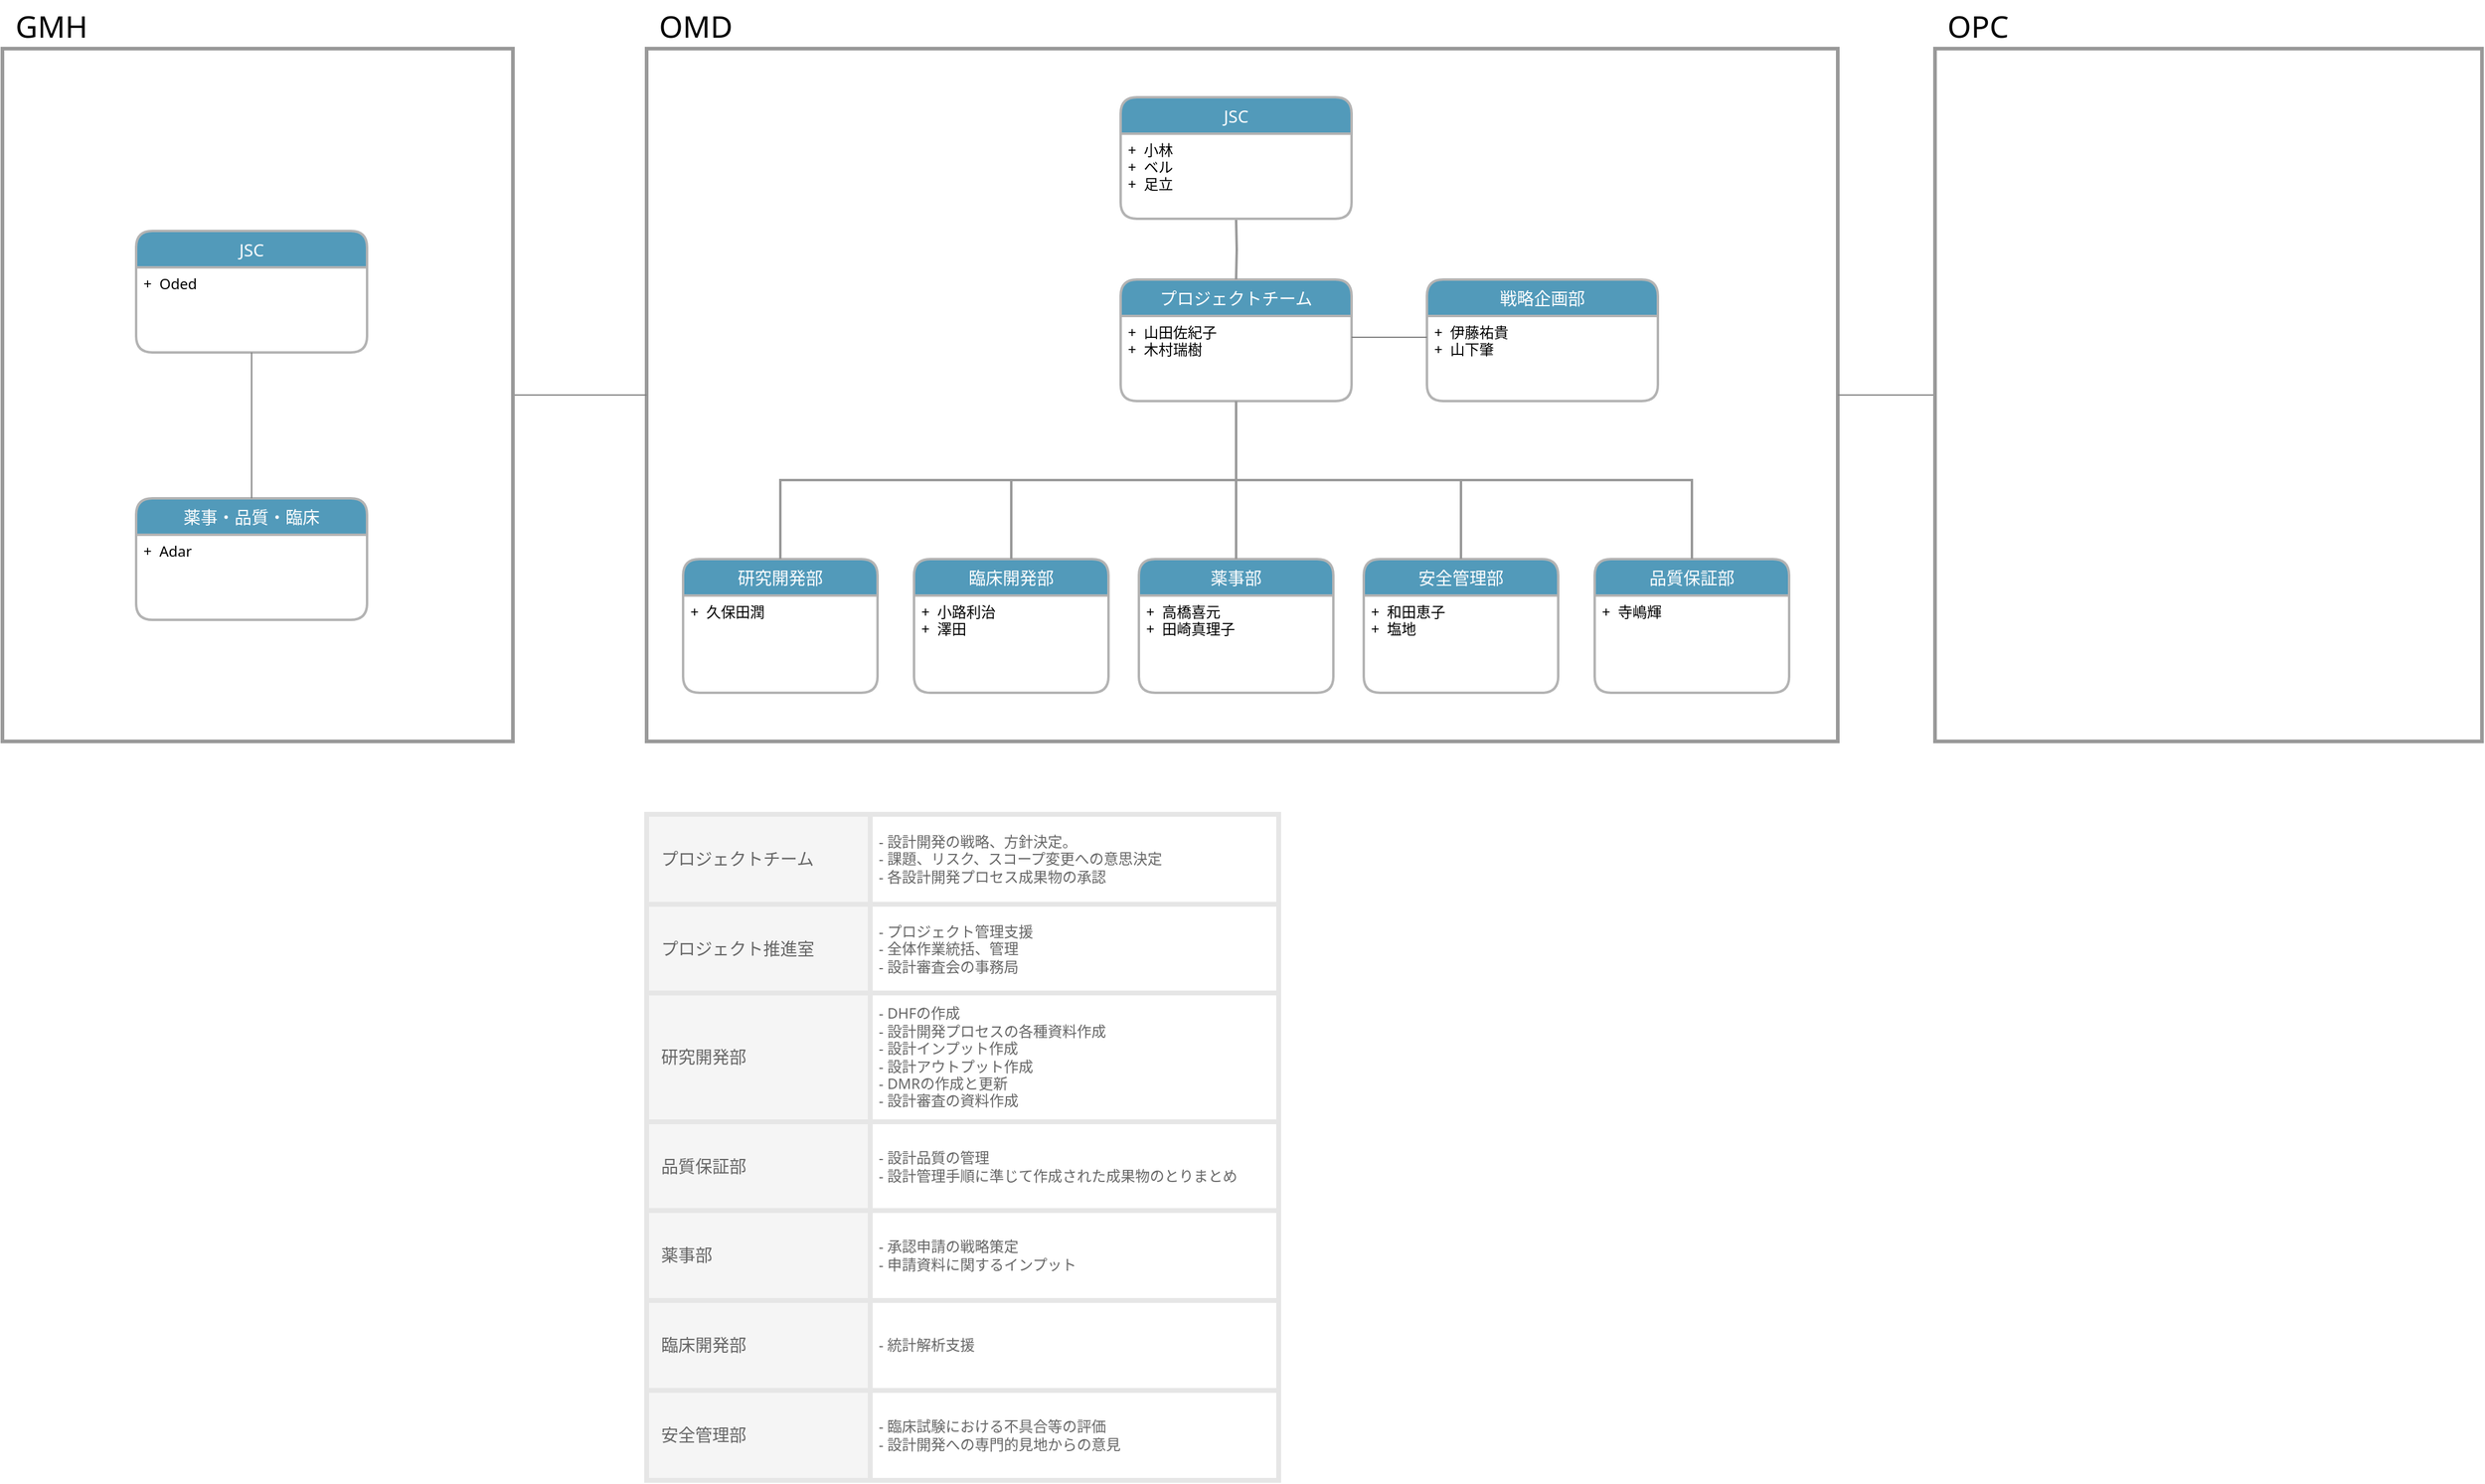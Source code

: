 <mxfile version="20.2.0" type="github">
  <diagram id="-1XbQWdAczWEwSHENw1Y" name="Page-1">
    <mxGraphModel dx="2898" dy="758" grid="1" gridSize="10" guides="1" tooltips="1" connect="1" arrows="1" fold="1" page="1" pageScale="1" pageWidth="850" pageHeight="1100" math="0" shadow="0">
      <root>
        <mxCell id="0" />
        <mxCell id="1" parent="0" />
        <mxCell id="92E8GHfRl66O824Zm0lk-59" value="" style="rounded=0;whiteSpace=wrap;html=1;fillColor=none;strokeColor=#999999;strokeWidth=3;" vertex="1" parent="1">
          <mxGeometry x="-650" y="240" width="980" height="570" as="geometry" />
        </mxCell>
        <mxCell id="92E8GHfRl66O824Zm0lk-3" value="プロジェクトチーム" style="swimlane;childLayout=stackLayout;horizontal=1;startSize=30;horizontalStack=0;rounded=1;fontSize=14;fontStyle=0;strokeWidth=2;resizeParent=0;resizeLast=1;shadow=0;dashed=0;align=center;fillColor=#529ABA;fontColor=#FFFFFF;strokeColor=#B3B3B3;fontFamily=Noto Sans;fontSource=https%3A%2F%2Ffonts.googleapis.com%2Fcss%3Ffamily%3DNoto%2BSans;" vertex="1" parent="1">
          <mxGeometry x="-260" y="430" width="190" height="100" as="geometry">
            <mxRectangle x="290" y="380" width="160" height="30" as="alternateBounds" />
          </mxGeometry>
        </mxCell>
        <mxCell id="92E8GHfRl66O824Zm0lk-4" value="+  山田佐紀子　&#xa;+  木村瑞樹" style="align=left;strokeColor=none;fillColor=none;spacingLeft=4;fontSize=12;verticalAlign=top;resizable=0;rotatable=0;part=1;fontFamily=Noto Sans;fontSource=https%3A%2F%2Ffonts.googleapis.com%2Fcss%3Ffamily%3DNoto%2BSans;" vertex="1" parent="92E8GHfRl66O824Zm0lk-3">
          <mxGeometry y="30" width="190" height="70" as="geometry" />
        </mxCell>
        <mxCell id="92E8GHfRl66O824Zm0lk-5" style="edgeStyle=orthogonalEdgeStyle;rounded=0;orthogonalLoop=1;jettySize=auto;html=1;exitX=0.5;exitY=1;exitDx=0;exitDy=0;fontSize=18;fontColor=#FFFFFF;startArrow=none;startFill=0;strokeColor=#999999;strokeWidth=2;endArrow=none;endFill=0;fontFamily=Noto Sans;fontSource=https%3A%2F%2Ffonts.googleapis.com%2Fcss%3Ffamily%3DNoto%2BSans;" edge="1" parent="1" target="92E8GHfRl66O824Zm0lk-3">
          <mxGeometry relative="1" as="geometry">
            <mxPoint x="-165" y="380.0" as="sourcePoint" />
          </mxGeometry>
        </mxCell>
        <mxCell id="92E8GHfRl66O824Zm0lk-6" value="研究開発部" style="swimlane;childLayout=stackLayout;horizontal=1;startSize=30;horizontalStack=0;rounded=1;fontSize=14;fontStyle=0;strokeWidth=2;resizeParent=0;resizeLast=1;shadow=0;dashed=0;align=center;fillColor=#529ABA;fontColor=#FFFFFF;strokeColor=#B3B3B3;fontFamily=Noto Sans;fontSource=https%3A%2F%2Ffonts.googleapis.com%2Fcss%3Ffamily%3DNoto%2BSans;" vertex="1" parent="1">
          <mxGeometry x="-620" y="660" width="160" height="110" as="geometry" />
        </mxCell>
        <mxCell id="92E8GHfRl66O824Zm0lk-7" value="+  久保田潤" style="align=left;strokeColor=none;fillColor=none;spacingLeft=4;fontSize=12;verticalAlign=top;resizable=0;rotatable=0;part=1;fontFamily=Noto Sans;fontSource=https%3A%2F%2Ffonts.googleapis.com%2Fcss%3Ffamily%3DNoto%2BSans;" vertex="1" parent="92E8GHfRl66O824Zm0lk-6">
          <mxGeometry y="30" width="160" height="80" as="geometry" />
        </mxCell>
        <mxCell id="92E8GHfRl66O824Zm0lk-8" style="edgeStyle=orthogonalEdgeStyle;rounded=0;orthogonalLoop=1;jettySize=auto;html=1;exitX=0.5;exitY=1;exitDx=0;exitDy=0;entryX=0.5;entryY=0;entryDx=0;entryDy=0;fontSize=18;fontColor=#666666;startArrow=none;startFill=0;endArrow=none;endFill=0;strokeColor=#999999;strokeWidth=2;fontFamily=Noto Sans;fontSource=https%3A%2F%2Ffonts.googleapis.com%2Fcss%3Ffamily%3DNoto%2BSans;" edge="1" parent="1" source="92E8GHfRl66O824Zm0lk-4" target="92E8GHfRl66O824Zm0lk-6">
          <mxGeometry relative="1" as="geometry" />
        </mxCell>
        <mxCell id="92E8GHfRl66O824Zm0lk-9" value="臨床開発部" style="swimlane;childLayout=stackLayout;horizontal=1;startSize=30;horizontalStack=0;rounded=1;fontSize=14;fontStyle=0;strokeWidth=2;resizeParent=0;resizeLast=1;shadow=0;dashed=0;align=center;fillColor=#529ABA;fontColor=#FFFFFF;strokeColor=#B3B3B3;fontFamily=Noto Sans;fontSource=https%3A%2F%2Ffonts.googleapis.com%2Fcss%3Ffamily%3DNoto%2BSans;" vertex="1" parent="1">
          <mxGeometry x="-430" y="660" width="160" height="110" as="geometry" />
        </mxCell>
        <mxCell id="92E8GHfRl66O824Zm0lk-10" value="+  小路利治&#xa;+  澤田" style="align=left;strokeColor=none;fillColor=none;spacingLeft=4;fontSize=12;verticalAlign=top;resizable=0;rotatable=0;part=1;fontFamily=Noto Sans;fontSource=https%3A%2F%2Ffonts.googleapis.com%2Fcss%3Ffamily%3DNoto%2BSans;" vertex="1" parent="92E8GHfRl66O824Zm0lk-9">
          <mxGeometry y="30" width="160" height="80" as="geometry" />
        </mxCell>
        <mxCell id="92E8GHfRl66O824Zm0lk-11" value="薬事部" style="swimlane;childLayout=stackLayout;horizontal=1;startSize=30;horizontalStack=0;rounded=1;fontSize=14;fontStyle=0;strokeWidth=2;resizeParent=0;resizeLast=1;shadow=0;dashed=0;align=center;fillColor=#529ABA;fontColor=#FFFFFF;strokeColor=#B3B3B3;fontFamily=Noto Sans;fontSource=https%3A%2F%2Ffonts.googleapis.com%2Fcss%3Ffamily%3DNoto%2BSans;" vertex="1" parent="1">
          <mxGeometry x="-245" y="660" width="160" height="110" as="geometry" />
        </mxCell>
        <mxCell id="92E8GHfRl66O824Zm0lk-12" value="+  高橋喜元&#xa;+  田崎真理子" style="align=left;strokeColor=none;fillColor=none;spacingLeft=4;fontSize=12;verticalAlign=top;resizable=0;rotatable=0;part=1;fontFamily=Noto Sans;fontSource=https%3A%2F%2Ffonts.googleapis.com%2Fcss%3Ffamily%3DNoto%2BSans;" vertex="1" parent="92E8GHfRl66O824Zm0lk-11">
          <mxGeometry y="30" width="160" height="80" as="geometry" />
        </mxCell>
        <mxCell id="92E8GHfRl66O824Zm0lk-13" value="安全管理部" style="swimlane;childLayout=stackLayout;horizontal=1;startSize=30;horizontalStack=0;rounded=1;fontSize=14;fontStyle=0;strokeWidth=2;resizeParent=0;resizeLast=1;shadow=0;dashed=0;align=center;fillColor=#529ABA;fontColor=#FFFFFF;strokeColor=#B3B3B3;fontFamily=Noto Sans;fontSource=https%3A%2F%2Ffonts.googleapis.com%2Fcss%3Ffamily%3DNoto%2BSans;" vertex="1" parent="1">
          <mxGeometry x="-60" y="660" width="160" height="110" as="geometry" />
        </mxCell>
        <mxCell id="92E8GHfRl66O824Zm0lk-14" value="+  和田恵子&#xa;+  塩地" style="align=left;strokeColor=none;fillColor=none;spacingLeft=4;fontSize=12;verticalAlign=top;resizable=0;rotatable=0;part=1;fontFamily=Noto Sans;fontSource=https%3A%2F%2Ffonts.googleapis.com%2Fcss%3Ffamily%3DNoto%2BSans;" vertex="1" parent="92E8GHfRl66O824Zm0lk-13">
          <mxGeometry y="30" width="160" height="80" as="geometry" />
        </mxCell>
        <mxCell id="92E8GHfRl66O824Zm0lk-15" value="品質保証部" style="swimlane;childLayout=stackLayout;horizontal=1;startSize=30;horizontalStack=0;rounded=1;fontSize=14;fontStyle=0;strokeWidth=2;resizeParent=0;resizeLast=1;shadow=0;dashed=0;align=center;fillColor=#529ABA;fontColor=#FFFFFF;strokeColor=#B3B3B3;fontFamily=Noto Sans;fontSource=https%3A%2F%2Ffonts.googleapis.com%2Fcss%3Ffamily%3DNoto%2BSans;" vertex="1" parent="1">
          <mxGeometry x="130" y="660" width="160" height="110" as="geometry" />
        </mxCell>
        <mxCell id="92E8GHfRl66O824Zm0lk-16" value="+  寺嶋輝" style="align=left;strokeColor=none;fillColor=none;spacingLeft=4;fontSize=12;verticalAlign=top;resizable=0;rotatable=0;part=1;fontFamily=Noto Sans;fontSource=https%3A%2F%2Ffonts.googleapis.com%2Fcss%3Ffamily%3DNoto%2BSans;" vertex="1" parent="92E8GHfRl66O824Zm0lk-15">
          <mxGeometry y="30" width="160" height="80" as="geometry" />
        </mxCell>
        <mxCell id="92E8GHfRl66O824Zm0lk-17" style="edgeStyle=orthogonalEdgeStyle;rounded=0;orthogonalLoop=1;jettySize=auto;html=1;exitX=0.5;exitY=1;exitDx=0;exitDy=0;entryX=0.5;entryY=0;entryDx=0;entryDy=0;fontSize=18;fontColor=#666666;startArrow=none;startFill=0;endArrow=none;endFill=0;strokeColor=#999999;strokeWidth=2;fontFamily=Noto Sans;fontSource=https%3A%2F%2Ffonts.googleapis.com%2Fcss%3Ffamily%3DNoto%2BSans;" edge="1" parent="1" source="92E8GHfRl66O824Zm0lk-4" target="92E8GHfRl66O824Zm0lk-9">
          <mxGeometry relative="1" as="geometry" />
        </mxCell>
        <mxCell id="92E8GHfRl66O824Zm0lk-18" style="edgeStyle=orthogonalEdgeStyle;rounded=0;orthogonalLoop=1;jettySize=auto;html=1;exitX=0.5;exitY=1;exitDx=0;exitDy=0;fontSize=18;fontColor=#666666;startArrow=none;startFill=0;endArrow=none;endFill=0;strokeColor=#999999;strokeWidth=2;fontFamily=Noto Sans;fontSource=https%3A%2F%2Ffonts.googleapis.com%2Fcss%3Ffamily%3DNoto%2BSans;" edge="1" parent="1" source="92E8GHfRl66O824Zm0lk-4" target="92E8GHfRl66O824Zm0lk-11">
          <mxGeometry relative="1" as="geometry" />
        </mxCell>
        <mxCell id="92E8GHfRl66O824Zm0lk-19" style="edgeStyle=orthogonalEdgeStyle;rounded=0;orthogonalLoop=1;jettySize=auto;html=1;exitX=0.5;exitY=1;exitDx=0;exitDy=0;entryX=0.5;entryY=0;entryDx=0;entryDy=0;fontSize=18;fontColor=#666666;startArrow=none;startFill=0;endArrow=none;endFill=0;strokeColor=#999999;strokeWidth=2;fontFamily=Noto Sans;fontSource=https%3A%2F%2Ffonts.googleapis.com%2Fcss%3Ffamily%3DNoto%2BSans;" edge="1" parent="1" source="92E8GHfRl66O824Zm0lk-4" target="92E8GHfRl66O824Zm0lk-13">
          <mxGeometry relative="1" as="geometry" />
        </mxCell>
        <mxCell id="92E8GHfRl66O824Zm0lk-20" style="edgeStyle=orthogonalEdgeStyle;rounded=0;orthogonalLoop=1;jettySize=auto;html=1;exitX=0.5;exitY=1;exitDx=0;exitDy=0;fontSize=18;fontColor=#666666;startArrow=none;startFill=0;endArrow=none;endFill=0;strokeColor=#999999;strokeWidth=2;fontFamily=Noto Sans;fontSource=https%3A%2F%2Ffonts.googleapis.com%2Fcss%3Ffamily%3DNoto%2BSans;" edge="1" parent="1" source="92E8GHfRl66O824Zm0lk-4" target="92E8GHfRl66O824Zm0lk-15">
          <mxGeometry relative="1" as="geometry" />
        </mxCell>
        <mxCell id="92E8GHfRl66O824Zm0lk-21" value="" style="shape=table;html=1;whiteSpace=wrap;startSize=0;container=1;collapsible=0;childLayout=tableLayout;fontFamily=Noto Sans;fontSource=https%3A%2F%2Ffonts.googleapis.com%2Fcss%3Ffamily%3DNoto%2BSans;strokeColor=#E6E6E6;strokeWidth=4;fontSize=12;fontColor=#666666;" vertex="1" parent="1">
          <mxGeometry x="-650" y="870" width="520" height="548" as="geometry" />
        </mxCell>
        <mxCell id="92E8GHfRl66O824Zm0lk-22" value="" style="shape=tableRow;horizontal=0;startSize=0;swimlaneHead=0;swimlaneBody=0;top=0;left=0;bottom=0;right=0;collapsible=0;dropTarget=0;fillColor=none;points=[[0,0.5],[1,0.5]];portConstraint=eastwest;fontFamily=Noto Sans;fontSource=https%3A%2F%2Ffonts.googleapis.com%2Fcss%3Ffamily%3DNoto%2BSans;" vertex="1" parent="92E8GHfRl66O824Zm0lk-21">
          <mxGeometry width="520" height="74" as="geometry" />
        </mxCell>
        <mxCell id="92E8GHfRl66O824Zm0lk-23" value="&lt;div style=&quot;font-size: 14px;&quot;&gt;&lt;font style=&quot;font-size: 14px;&quot;&gt;プロジェクトチーム&lt;/font&gt;&lt;/div&gt;" style="shape=partialRectangle;html=1;whiteSpace=wrap;connectable=0;fillColor=#E6E6E6;top=0;left=0;bottom=0;right=0;overflow=hidden;fontFamily=Noto Sans;fontSource=https%3A%2F%2Ffonts.googleapis.com%2Fcss%3Ffamily%3DNoto%2BSans;fontColor=#666666;fontSize=14;align=left;spacingLeft=10;opacity=40;" vertex="1" parent="92E8GHfRl66O824Zm0lk-22">
          <mxGeometry width="184" height="74" as="geometry">
            <mxRectangle width="184" height="74" as="alternateBounds" />
          </mxGeometry>
        </mxCell>
        <mxCell id="92E8GHfRl66O824Zm0lk-24" value="&lt;div&gt;- 設計開発の戦略、方針決定。&lt;/div&gt;&lt;div&gt;- 課題、リスク、スコープ変更への意思決定&lt;br&gt;- 各設計開発プロセス成果物の承認&lt;br&gt;&lt;/div&gt;" style="shape=partialRectangle;html=1;whiteSpace=wrap;connectable=0;fillColor=none;top=0;left=0;bottom=0;right=0;overflow=hidden;fontFamily=Noto Sans;fontSource=https%3A%2F%2Ffonts.googleapis.com%2Fcss%3Ffamily%3DNoto%2BSans;align=left;spacingLeft=5;fontColor=#666666;" vertex="1" parent="92E8GHfRl66O824Zm0lk-22">
          <mxGeometry x="184" width="336" height="74" as="geometry">
            <mxRectangle width="336" height="74" as="alternateBounds" />
          </mxGeometry>
        </mxCell>
        <mxCell id="92E8GHfRl66O824Zm0lk-25" value="" style="shape=tableRow;horizontal=0;startSize=0;swimlaneHead=0;swimlaneBody=0;top=0;left=0;bottom=0;right=0;collapsible=0;dropTarget=0;fillColor=none;points=[[0,0.5],[1,0.5]];portConstraint=eastwest;fontFamily=Noto Sans;fontSource=https%3A%2F%2Ffonts.googleapis.com%2Fcss%3Ffamily%3DNoto%2BSans;" vertex="1" parent="92E8GHfRl66O824Zm0lk-21">
          <mxGeometry y="74" width="520" height="73" as="geometry" />
        </mxCell>
        <mxCell id="92E8GHfRl66O824Zm0lk-26" value="プロジェクト推進室" style="shape=partialRectangle;html=1;whiteSpace=wrap;connectable=0;fillColor=#E6E6E6;top=0;left=0;bottom=0;right=0;overflow=hidden;fontFamily=Noto Sans;fontSource=https%3A%2F%2Ffonts.googleapis.com%2Fcss%3Ffamily%3DNoto%2BSans;fontColor=#666666;fontSize=14;align=left;spacingLeft=10;opacity=40;" vertex="1" parent="92E8GHfRl66O824Zm0lk-25">
          <mxGeometry width="184" height="73" as="geometry">
            <mxRectangle width="184" height="73" as="alternateBounds" />
          </mxGeometry>
        </mxCell>
        <mxCell id="92E8GHfRl66O824Zm0lk-27" value="- プロジェクト管理支援&lt;br&gt;&lt;div&gt;- 全体作業統括、管理&lt;br&gt;&lt;/div&gt;&lt;div&gt;- 設計審査会の事務局&lt;br&gt;&lt;/div&gt;" style="shape=partialRectangle;html=1;whiteSpace=wrap;connectable=0;fillColor=none;top=0;left=0;bottom=0;right=0;overflow=hidden;fontFamily=Noto Sans;fontSource=https%3A%2F%2Ffonts.googleapis.com%2Fcss%3Ffamily%3DNoto%2BSans;align=left;spacingLeft=5;fontColor=#666666;" vertex="1" parent="92E8GHfRl66O824Zm0lk-25">
          <mxGeometry x="184" width="336" height="73" as="geometry">
            <mxRectangle width="336" height="73" as="alternateBounds" />
          </mxGeometry>
        </mxCell>
        <mxCell id="92E8GHfRl66O824Zm0lk-28" value="" style="shape=tableRow;horizontal=0;startSize=0;swimlaneHead=0;swimlaneBody=0;top=0;left=0;bottom=0;right=0;collapsible=0;dropTarget=0;fillColor=none;points=[[0,0.5],[1,0.5]];portConstraint=eastwest;fontFamily=Noto Sans;fontSource=https%3A%2F%2Ffonts.googleapis.com%2Fcss%3Ffamily%3DNoto%2BSans;" vertex="1" parent="92E8GHfRl66O824Zm0lk-21">
          <mxGeometry y="147" width="520" height="106" as="geometry" />
        </mxCell>
        <mxCell id="92E8GHfRl66O824Zm0lk-29" value="研究開発部" style="shape=partialRectangle;html=1;whiteSpace=wrap;connectable=0;fillColor=#E6E6E6;top=0;left=0;bottom=0;right=0;overflow=hidden;fontFamily=Noto Sans;fontSource=https%3A%2F%2Ffonts.googleapis.com%2Fcss%3Ffamily%3DNoto%2BSans;fontColor=#666666;fontSize=14;align=left;spacingLeft=10;opacity=40;" vertex="1" parent="92E8GHfRl66O824Zm0lk-28">
          <mxGeometry width="184" height="106" as="geometry">
            <mxRectangle width="184" height="106" as="alternateBounds" />
          </mxGeometry>
        </mxCell>
        <mxCell id="92E8GHfRl66O824Zm0lk-30" value="- DHFの作成&lt;br&gt;&lt;div&gt;- 設計開発プロセスの各種資料作成&lt;/div&gt;&lt;div&gt;- 設計インプット作成&lt;/div&gt;&lt;div&gt;- 設計アウトプット作成&lt;/div&gt;&lt;div&gt;- DMRの作成と更新&lt;/div&gt;&lt;div&gt;- 設計審査の資料作成&lt;br&gt;&lt;/div&gt;" style="shape=partialRectangle;html=1;whiteSpace=wrap;connectable=0;fillColor=none;top=0;left=0;bottom=0;right=0;overflow=hidden;fontFamily=Noto Sans;fontSource=https%3A%2F%2Ffonts.googleapis.com%2Fcss%3Ffamily%3DNoto%2BSans;align=left;spacingLeft=5;fontColor=#666666;" vertex="1" parent="92E8GHfRl66O824Zm0lk-28">
          <mxGeometry x="184" width="336" height="106" as="geometry">
            <mxRectangle width="336" height="106" as="alternateBounds" />
          </mxGeometry>
        </mxCell>
        <mxCell id="92E8GHfRl66O824Zm0lk-31" value="" style="shape=tableRow;horizontal=0;startSize=0;swimlaneHead=0;swimlaneBody=0;top=0;left=0;bottom=0;right=0;collapsible=0;dropTarget=0;fillColor=none;points=[[0,0.5],[1,0.5]];portConstraint=eastwest;fontFamily=Noto Sans;fontSource=https%3A%2F%2Ffonts.googleapis.com%2Fcss%3Ffamily%3DNoto%2BSans;" vertex="1" parent="92E8GHfRl66O824Zm0lk-21">
          <mxGeometry y="253" width="520" height="73" as="geometry" />
        </mxCell>
        <mxCell id="92E8GHfRl66O824Zm0lk-32" value="品質保証部" style="shape=partialRectangle;html=1;whiteSpace=wrap;connectable=0;fillColor=#E6E6E6;top=0;left=0;bottom=0;right=0;overflow=hidden;fontFamily=Noto Sans;fontSource=https%3A%2F%2Ffonts.googleapis.com%2Fcss%3Ffamily%3DNoto%2BSans;fontColor=#666666;fontSize=14;align=left;spacingLeft=10;opacity=40;" vertex="1" parent="92E8GHfRl66O824Zm0lk-31">
          <mxGeometry width="184" height="73" as="geometry">
            <mxRectangle width="184" height="73" as="alternateBounds" />
          </mxGeometry>
        </mxCell>
        <mxCell id="92E8GHfRl66O824Zm0lk-33" value="&lt;div&gt;- 設計品質の管理&lt;br&gt;&lt;/div&gt;&lt;div&gt;- 設計管理手順に準じて作成された成果物のとりまとめ&lt;br&gt;&lt;/div&gt;" style="shape=partialRectangle;html=1;whiteSpace=wrap;connectable=0;fillColor=none;top=0;left=0;bottom=0;right=0;overflow=hidden;fontFamily=Noto Sans;fontSource=https%3A%2F%2Ffonts.googleapis.com%2Fcss%3Ffamily%3DNoto%2BSans;align=left;spacingLeft=5;fontColor=#666666;spacingRight=4;" vertex="1" parent="92E8GHfRl66O824Zm0lk-31">
          <mxGeometry x="184" width="336" height="73" as="geometry">
            <mxRectangle width="336" height="73" as="alternateBounds" />
          </mxGeometry>
        </mxCell>
        <mxCell id="92E8GHfRl66O824Zm0lk-34" style="shape=tableRow;horizontal=0;startSize=0;swimlaneHead=0;swimlaneBody=0;top=0;left=0;bottom=0;right=0;collapsible=0;dropTarget=0;fillColor=none;points=[[0,0.5],[1,0.5]];portConstraint=eastwest;fontFamily=Noto Sans;fontSource=https%3A%2F%2Ffonts.googleapis.com%2Fcss%3Ffamily%3DNoto%2BSans;" vertex="1" parent="92E8GHfRl66O824Zm0lk-21">
          <mxGeometry y="326" width="520" height="74" as="geometry" />
        </mxCell>
        <mxCell id="92E8GHfRl66O824Zm0lk-35" value="薬事部" style="shape=partialRectangle;html=1;whiteSpace=wrap;connectable=0;fillColor=#E6E6E6;top=0;left=0;bottom=0;right=0;overflow=hidden;fontFamily=Noto Sans;fontSource=https%3A%2F%2Ffonts.googleapis.com%2Fcss%3Ffamily%3DNoto%2BSans;fontColor=#666666;fontSize=14;align=left;spacingLeft=10;opacity=40;" vertex="1" parent="92E8GHfRl66O824Zm0lk-34">
          <mxGeometry width="184" height="74" as="geometry">
            <mxRectangle width="184" height="74" as="alternateBounds" />
          </mxGeometry>
        </mxCell>
        <mxCell id="92E8GHfRl66O824Zm0lk-36" value="&lt;div&gt;- 承認申請の戦略策定&lt;/div&gt;&lt;div&gt;- 申請資料に関するインプット&lt;br&gt;&lt;/div&gt;" style="shape=partialRectangle;html=1;whiteSpace=wrap;connectable=0;fillColor=none;top=0;left=0;bottom=0;right=0;overflow=hidden;fontFamily=Noto Sans;fontSource=https%3A%2F%2Ffonts.googleapis.com%2Fcss%3Ffamily%3DNoto%2BSans;align=left;spacingLeft=5;fontColor=#666666;" vertex="1" parent="92E8GHfRl66O824Zm0lk-34">
          <mxGeometry x="184" width="336" height="74" as="geometry">
            <mxRectangle width="336" height="74" as="alternateBounds" />
          </mxGeometry>
        </mxCell>
        <mxCell id="92E8GHfRl66O824Zm0lk-37" style="shape=tableRow;horizontal=0;startSize=0;swimlaneHead=0;swimlaneBody=0;top=0;left=0;bottom=0;right=0;collapsible=0;dropTarget=0;fillColor=none;points=[[0,0.5],[1,0.5]];portConstraint=eastwest;fontFamily=Noto Sans;fontSource=https%3A%2F%2Ffonts.googleapis.com%2Fcss%3Ffamily%3DNoto%2BSans;" vertex="1" parent="92E8GHfRl66O824Zm0lk-21">
          <mxGeometry y="400" width="520" height="74" as="geometry" />
        </mxCell>
        <mxCell id="92E8GHfRl66O824Zm0lk-38" value="臨床開発部" style="shape=partialRectangle;html=1;whiteSpace=wrap;connectable=0;fillColor=#E6E6E6;top=0;left=0;bottom=0;right=0;overflow=hidden;fontFamily=Noto Sans;fontSource=https%3A%2F%2Ffonts.googleapis.com%2Fcss%3Ffamily%3DNoto%2BSans;fontColor=#666666;fontSize=14;align=left;spacingLeft=10;opacity=40;" vertex="1" parent="92E8GHfRl66O824Zm0lk-37">
          <mxGeometry width="184" height="74" as="geometry">
            <mxRectangle width="184" height="74" as="alternateBounds" />
          </mxGeometry>
        </mxCell>
        <mxCell id="92E8GHfRl66O824Zm0lk-39" value="&lt;div&gt;- 統計解析支援&lt;/div&gt;" style="shape=partialRectangle;html=1;whiteSpace=wrap;connectable=0;fillColor=none;top=0;left=0;bottom=0;right=0;overflow=hidden;fontFamily=Noto Sans;fontSource=https%3A%2F%2Ffonts.googleapis.com%2Fcss%3Ffamily%3DNoto%2BSans;align=left;spacingLeft=5;fontColor=#666666;" vertex="1" parent="92E8GHfRl66O824Zm0lk-37">
          <mxGeometry x="184" width="336" height="74" as="geometry">
            <mxRectangle width="336" height="74" as="alternateBounds" />
          </mxGeometry>
        </mxCell>
        <mxCell id="92E8GHfRl66O824Zm0lk-40" style="shape=tableRow;horizontal=0;startSize=0;swimlaneHead=0;swimlaneBody=0;top=0;left=0;bottom=0;right=0;collapsible=0;dropTarget=0;fillColor=none;points=[[0,0.5],[1,0.5]];portConstraint=eastwest;fontFamily=Noto Sans;fontSource=https%3A%2F%2Ffonts.googleapis.com%2Fcss%3Ffamily%3DNoto%2BSans;" vertex="1" parent="92E8GHfRl66O824Zm0lk-21">
          <mxGeometry y="474" width="520" height="74" as="geometry" />
        </mxCell>
        <mxCell id="92E8GHfRl66O824Zm0lk-41" value="安全管理部" style="shape=partialRectangle;html=1;whiteSpace=wrap;connectable=0;fillColor=#E6E6E6;top=0;left=0;bottom=0;right=0;overflow=hidden;fontFamily=Noto Sans;fontSource=https%3A%2F%2Ffonts.googleapis.com%2Fcss%3Ffamily%3DNoto%2BSans;fontColor=#666666;fontSize=14;align=left;spacingLeft=10;opacity=40;" vertex="1" parent="92E8GHfRl66O824Zm0lk-40">
          <mxGeometry width="184" height="74" as="geometry">
            <mxRectangle width="184" height="74" as="alternateBounds" />
          </mxGeometry>
        </mxCell>
        <mxCell id="92E8GHfRl66O824Zm0lk-42" value="&lt;div&gt;- &lt;span lang=&quot;JA&quot;&gt;臨床試験における不具合等の評価&lt;/span&gt;&lt;/div&gt;&lt;div&gt;&lt;span lang=&quot;JA&quot;&gt;- 設計開発への専門的見地からの意見&lt;/span&gt;&lt;/div&gt;" style="shape=partialRectangle;html=1;whiteSpace=wrap;connectable=0;fillColor=none;top=0;left=0;bottom=0;right=0;overflow=hidden;fontFamily=Noto Sans;fontSource=https%3A%2F%2Ffonts.googleapis.com%2Fcss%3Ffamily%3DNoto%2BSans;align=left;spacingLeft=5;fontColor=#666666;" vertex="1" parent="92E8GHfRl66O824Zm0lk-40">
          <mxGeometry x="184" width="336" height="74" as="geometry">
            <mxRectangle width="336" height="74" as="alternateBounds" />
          </mxGeometry>
        </mxCell>
        <mxCell id="92E8GHfRl66O824Zm0lk-43" value="戦略企画部" style="swimlane;childLayout=stackLayout;horizontal=1;startSize=30;horizontalStack=0;rounded=1;fontSize=14;fontStyle=0;strokeWidth=2;resizeParent=0;resizeLast=1;shadow=0;dashed=0;align=center;fillColor=#529ABA;fontColor=#FFFFFF;strokeColor=#B3B3B3;fontFamily=Noto Sans;fontSource=https%3A%2F%2Ffonts.googleapis.com%2Fcss%3Ffamily%3DNoto%2BSans;" vertex="1" parent="1">
          <mxGeometry x="-8" y="430" width="190" height="100" as="geometry">
            <mxRectangle x="290" y="380" width="160" height="30" as="alternateBounds" />
          </mxGeometry>
        </mxCell>
        <mxCell id="92E8GHfRl66O824Zm0lk-44" value="+  伊藤祐貴&#xa;+  山下肇" style="align=left;strokeColor=none;fillColor=none;spacingLeft=4;fontSize=12;verticalAlign=top;resizable=0;rotatable=0;part=1;fontFamily=Noto Sans;fontSource=https%3A%2F%2Ffonts.googleapis.com%2Fcss%3Ffamily%3DNoto%2BSans;" vertex="1" parent="92E8GHfRl66O824Zm0lk-43">
          <mxGeometry y="30" width="190" height="70" as="geometry" />
        </mxCell>
        <mxCell id="92E8GHfRl66O824Zm0lk-48" style="edgeStyle=orthogonalEdgeStyle;rounded=0;orthogonalLoop=1;jettySize=auto;html=1;exitX=1;exitY=0.25;exitDx=0;exitDy=0;entryX=0;entryY=0.25;entryDx=0;entryDy=0;strokeColor=#808080;endArrow=none;endFill=0;" edge="1" parent="1" source="92E8GHfRl66O824Zm0lk-4" target="92E8GHfRl66O824Zm0lk-44">
          <mxGeometry relative="1" as="geometry" />
        </mxCell>
        <mxCell id="92E8GHfRl66O824Zm0lk-51" value="JSC" style="swimlane;childLayout=stackLayout;horizontal=1;startSize=30;horizontalStack=0;rounded=1;fontSize=14;fontStyle=0;strokeWidth=2;resizeParent=0;resizeLast=1;shadow=0;dashed=0;align=center;fillColor=#529ABA;fontColor=#FFFFFF;strokeColor=#B3B3B3;fontFamily=Noto Sans;fontSource=https%3A%2F%2Ffonts.googleapis.com%2Fcss%3Ffamily%3DNoto%2BSans;" vertex="1" parent="1">
          <mxGeometry x="-260" y="280" width="190" height="100" as="geometry">
            <mxRectangle x="290" y="380" width="160" height="30" as="alternateBounds" />
          </mxGeometry>
        </mxCell>
        <mxCell id="92E8GHfRl66O824Zm0lk-52" value="+  小林&#xa;+  ベル&#xa;+  足立　" style="align=left;strokeColor=none;fillColor=none;spacingLeft=4;fontSize=12;verticalAlign=top;resizable=0;rotatable=0;part=1;fontFamily=Noto Sans;fontSource=https%3A%2F%2Ffonts.googleapis.com%2Fcss%3Ffamily%3DNoto%2BSans;" vertex="1" parent="92E8GHfRl66O824Zm0lk-51">
          <mxGeometry y="30" width="190" height="70" as="geometry" />
        </mxCell>
        <mxCell id="92E8GHfRl66O824Zm0lk-67" style="edgeStyle=orthogonalEdgeStyle;rounded=0;orthogonalLoop=1;jettySize=auto;html=1;exitX=1;exitY=0.5;exitDx=0;exitDy=0;entryX=0;entryY=0.5;entryDx=0;entryDy=0;fontFamily=Noto Sans;fontSource=https%3A%2F%2Ffonts.googleapis.com%2Fcss%3Ffamily%3DNoto%2BSans;fontSize=25;endArrow=none;endFill=0;strokeColor=#808080;" edge="1" parent="1" source="92E8GHfRl66O824Zm0lk-59" target="92E8GHfRl66O824Zm0lk-65">
          <mxGeometry relative="1" as="geometry" />
        </mxCell>
        <mxCell id="92E8GHfRl66O824Zm0lk-60" value="OMD" style="text;html=1;align=center;verticalAlign=middle;resizable=0;points=[];autosize=1;strokeColor=none;fillColor=none;fontSize=25;fontFamily=Noto Sans;fontSource=https%3A%2F%2Ffonts.googleapis.com%2Fcss%3Ffamily%3DNoto%2BSans;labelBackgroundColor=default;" vertex="1" parent="1">
          <mxGeometry x="-650" y="200" width="80" height="40" as="geometry" />
        </mxCell>
        <mxCell id="92E8GHfRl66O824Zm0lk-64" style="edgeStyle=orthogonalEdgeStyle;rounded=0;orthogonalLoop=1;jettySize=auto;html=1;exitX=1;exitY=0.5;exitDx=0;exitDy=0;entryX=0;entryY=0.5;entryDx=0;entryDy=0;fontFamily=Noto Sans;fontSource=https%3A%2F%2Ffonts.googleapis.com%2Fcss%3Ffamily%3DNoto%2BSans;fontSize=25;endArrow=none;endFill=0;strokeColor=#808080;" edge="1" parent="1" source="92E8GHfRl66O824Zm0lk-61" target="92E8GHfRl66O824Zm0lk-59">
          <mxGeometry relative="1" as="geometry" />
        </mxCell>
        <mxCell id="92E8GHfRl66O824Zm0lk-61" value="" style="rounded=0;whiteSpace=wrap;html=1;fillColor=none;strokeColor=#999999;strokeWidth=3;" vertex="1" parent="1">
          <mxGeometry x="-1180" y="240" width="420" height="570" as="geometry" />
        </mxCell>
        <mxCell id="92E8GHfRl66O824Zm0lk-62" value="GMH" style="text;html=1;align=center;verticalAlign=middle;resizable=0;points=[];autosize=1;strokeColor=none;fillColor=none;fontSize=25;fontFamily=Noto Sans;fontSource=https%3A%2F%2Ffonts.googleapis.com%2Fcss%3Ffamily%3DNoto%2BSans;labelBackgroundColor=default;" vertex="1" parent="1">
          <mxGeometry x="-1180" y="200" width="80" height="40" as="geometry" />
        </mxCell>
        <mxCell id="92E8GHfRl66O824Zm0lk-65" value="" style="rounded=0;whiteSpace=wrap;html=1;fillColor=none;strokeColor=#999999;strokeWidth=3;" vertex="1" parent="1">
          <mxGeometry x="410" y="240" width="450" height="570" as="geometry" />
        </mxCell>
        <mxCell id="92E8GHfRl66O824Zm0lk-66" value="OPC" style="text;html=1;align=center;verticalAlign=middle;resizable=0;points=[];autosize=1;strokeColor=none;fillColor=none;fontSize=25;fontFamily=Noto Sans;fontSource=https%3A%2F%2Ffonts.googleapis.com%2Fcss%3Ffamily%3DNoto%2BSans;labelBackgroundColor=default;" vertex="1" parent="1">
          <mxGeometry x="410" y="200" width="70" height="40" as="geometry" />
        </mxCell>
        <mxCell id="92E8GHfRl66O824Zm0lk-68" value="JSC" style="swimlane;childLayout=stackLayout;horizontal=1;startSize=30;horizontalStack=0;rounded=1;fontSize=14;fontStyle=0;strokeWidth=2;resizeParent=0;resizeLast=1;shadow=0;dashed=0;align=center;fillColor=#529ABA;fontColor=#FFFFFF;strokeColor=#B3B3B3;fontFamily=Noto Sans;fontSource=https%3A%2F%2Ffonts.googleapis.com%2Fcss%3Ffamily%3DNoto%2BSans;" vertex="1" parent="1">
          <mxGeometry x="-1070" y="390" width="190" height="100" as="geometry">
            <mxRectangle x="290" y="380" width="160" height="30" as="alternateBounds" />
          </mxGeometry>
        </mxCell>
        <mxCell id="92E8GHfRl66O824Zm0lk-69" value="+  Oded　" style="align=left;strokeColor=none;fillColor=none;spacingLeft=4;fontSize=12;verticalAlign=top;resizable=0;rotatable=0;part=1;fontFamily=Noto Sans;fontSource=https%3A%2F%2Ffonts.googleapis.com%2Fcss%3Ffamily%3DNoto%2BSans;" vertex="1" parent="92E8GHfRl66O824Zm0lk-68">
          <mxGeometry y="30" width="190" height="70" as="geometry" />
        </mxCell>
        <mxCell id="92E8GHfRl66O824Zm0lk-70" value="薬事・品質・臨床" style="swimlane;childLayout=stackLayout;horizontal=1;startSize=30;horizontalStack=0;rounded=1;fontSize=14;fontStyle=0;strokeWidth=2;resizeParent=0;resizeLast=1;shadow=0;dashed=0;align=center;fillColor=#529ABA;fontColor=#FFFFFF;strokeColor=#B3B3B3;fontFamily=Noto Sans;fontSource=https%3A%2F%2Ffonts.googleapis.com%2Fcss%3Ffamily%3DNoto%2BSans;" vertex="1" parent="1">
          <mxGeometry x="-1070" y="610" width="190" height="100" as="geometry">
            <mxRectangle x="290" y="380" width="160" height="30" as="alternateBounds" />
          </mxGeometry>
        </mxCell>
        <mxCell id="92E8GHfRl66O824Zm0lk-71" value="+  Adar" style="align=left;strokeColor=none;fillColor=none;spacingLeft=4;fontSize=12;verticalAlign=top;resizable=0;rotatable=0;part=1;fontFamily=Noto Sans;fontSource=https%3A%2F%2Ffonts.googleapis.com%2Fcss%3Ffamily%3DNoto%2BSans;" vertex="1" parent="92E8GHfRl66O824Zm0lk-70">
          <mxGeometry y="30" width="190" height="70" as="geometry" />
        </mxCell>
        <mxCell id="92E8GHfRl66O824Zm0lk-72" style="edgeStyle=orthogonalEdgeStyle;rounded=0;orthogonalLoop=1;jettySize=auto;html=1;exitX=0.5;exitY=1;exitDx=0;exitDy=0;entryX=0.5;entryY=0;entryDx=0;entryDy=0;fontFamily=Noto Sans;fontSource=https%3A%2F%2Ffonts.googleapis.com%2Fcss%3Ffamily%3DNoto%2BSans;fontSize=25;endArrow=none;endFill=0;strokeColor=#808080;" edge="1" parent="1" source="92E8GHfRl66O824Zm0lk-69" target="92E8GHfRl66O824Zm0lk-70">
          <mxGeometry relative="1" as="geometry" />
        </mxCell>
      </root>
    </mxGraphModel>
  </diagram>
</mxfile>
